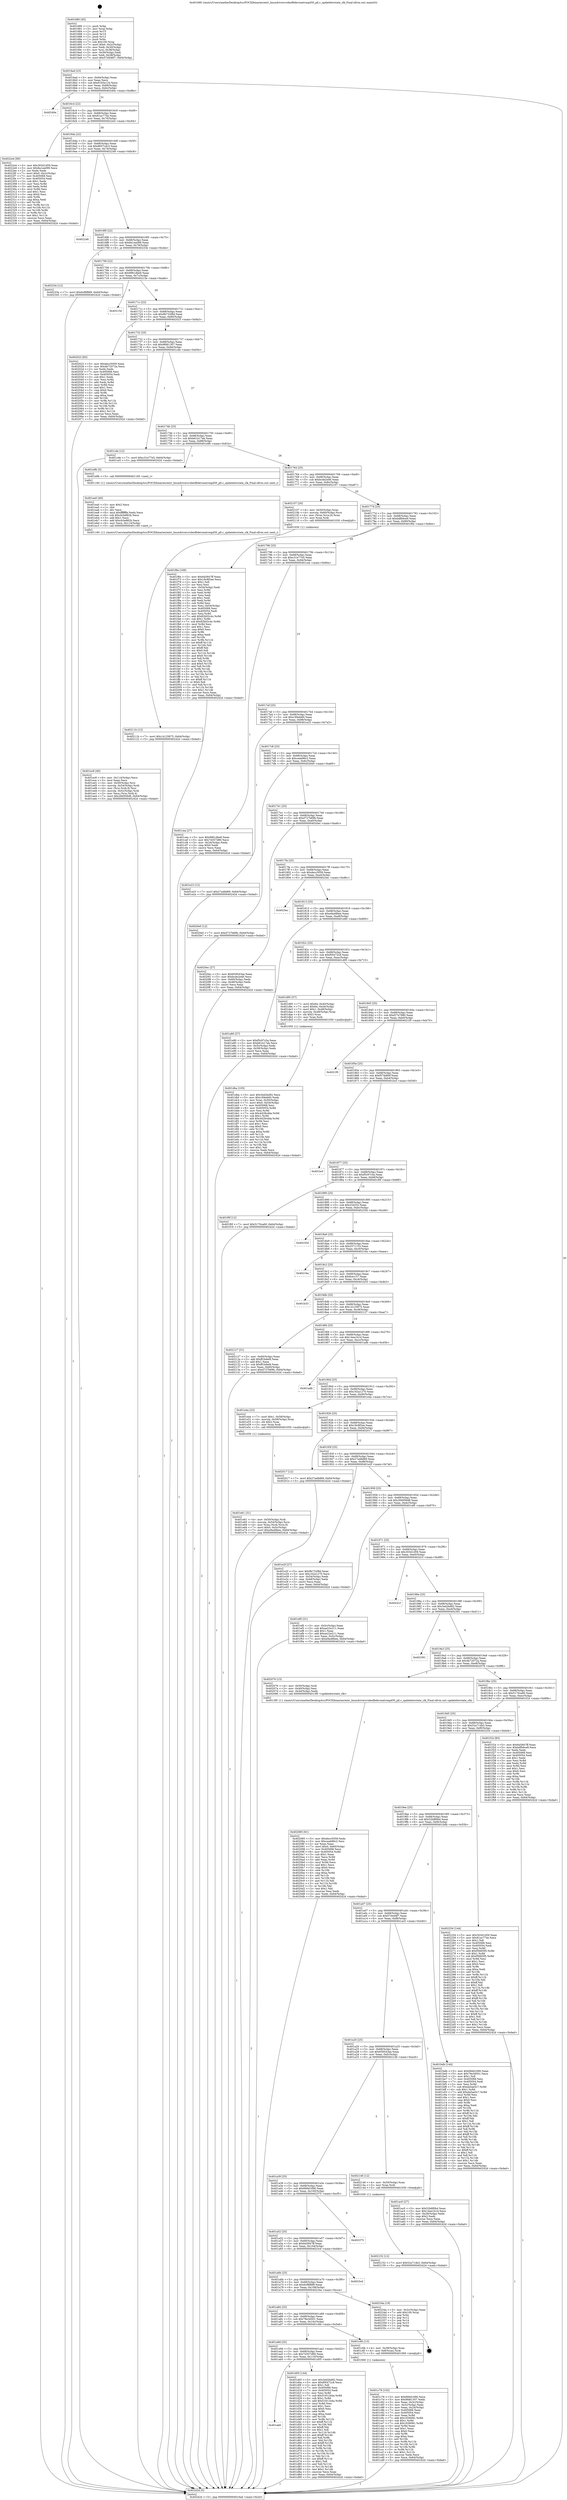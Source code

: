 digraph "0x401680" {
  label = "0x401680 (/mnt/c/Users/mathe/Desktop/tcc/POCII/binaries/extr_linuxdriversvideofbdevmatroxg450_pll.c_updatehwstate_clk_Final-ollvm.out::main(0))"
  labelloc = "t"
  node[shape=record]

  Entry [label="",width=0.3,height=0.3,shape=circle,fillcolor=black,style=filled]
  "0x4016ad" [label="{
     0x4016ad [23]\l
     | [instrs]\l
     &nbsp;&nbsp;0x4016ad \<+3\>: mov -0x64(%rbp),%eax\l
     &nbsp;&nbsp;0x4016b0 \<+2\>: mov %eax,%ecx\l
     &nbsp;&nbsp;0x4016b2 \<+6\>: sub $0x8193a134,%ecx\l
     &nbsp;&nbsp;0x4016b8 \<+3\>: mov %eax,-0x68(%rbp)\l
     &nbsp;&nbsp;0x4016bb \<+3\>: mov %ecx,-0x6c(%rbp)\l
     &nbsp;&nbsp;0x4016be \<+6\>: je 000000000040240e \<main+0xd8e\>\l
  }"]
  "0x40240e" [label="{
     0x40240e\l
  }", style=dashed]
  "0x4016c4" [label="{
     0x4016c4 [22]\l
     | [instrs]\l
     &nbsp;&nbsp;0x4016c4 \<+5\>: jmp 00000000004016c9 \<main+0x49\>\l
     &nbsp;&nbsp;0x4016c9 \<+3\>: mov -0x68(%rbp),%eax\l
     &nbsp;&nbsp;0x4016cc \<+5\>: sub $0x81ac774e,%eax\l
     &nbsp;&nbsp;0x4016d1 \<+3\>: mov %eax,-0x70(%rbp)\l
     &nbsp;&nbsp;0x4016d4 \<+6\>: je 00000000004022e4 \<main+0xc64\>\l
  }"]
  Exit [label="",width=0.3,height=0.3,shape=circle,fillcolor=black,style=filled,peripheries=2]
  "0x4022e4" [label="{
     0x4022e4 [90]\l
     | [instrs]\l
     &nbsp;&nbsp;0x4022e4 \<+5\>: mov $0x303d1d59,%eax\l
     &nbsp;&nbsp;0x4022e9 \<+5\>: mov $0x8a1ea099,%ecx\l
     &nbsp;&nbsp;0x4022ee \<+2\>: xor %edx,%edx\l
     &nbsp;&nbsp;0x4022f0 \<+7\>: movl $0x0,-0x2c(%rbp)\l
     &nbsp;&nbsp;0x4022f7 \<+7\>: mov 0x405068,%esi\l
     &nbsp;&nbsp;0x4022fe \<+7\>: mov 0x405054,%edi\l
     &nbsp;&nbsp;0x402305 \<+3\>: sub $0x1,%edx\l
     &nbsp;&nbsp;0x402308 \<+3\>: mov %esi,%r8d\l
     &nbsp;&nbsp;0x40230b \<+3\>: add %edx,%r8d\l
     &nbsp;&nbsp;0x40230e \<+4\>: imul %r8d,%esi\l
     &nbsp;&nbsp;0x402312 \<+3\>: and $0x1,%esi\l
     &nbsp;&nbsp;0x402315 \<+3\>: cmp $0x0,%esi\l
     &nbsp;&nbsp;0x402318 \<+4\>: sete %r9b\l
     &nbsp;&nbsp;0x40231c \<+3\>: cmp $0xa,%edi\l
     &nbsp;&nbsp;0x40231f \<+4\>: setl %r10b\l
     &nbsp;&nbsp;0x402323 \<+3\>: mov %r9b,%r11b\l
     &nbsp;&nbsp;0x402326 \<+3\>: and %r10b,%r11b\l
     &nbsp;&nbsp;0x402329 \<+3\>: xor %r10b,%r9b\l
     &nbsp;&nbsp;0x40232c \<+3\>: or %r9b,%r11b\l
     &nbsp;&nbsp;0x40232f \<+4\>: test $0x1,%r11b\l
     &nbsp;&nbsp;0x402333 \<+3\>: cmovne %ecx,%eax\l
     &nbsp;&nbsp;0x402336 \<+3\>: mov %eax,-0x64(%rbp)\l
     &nbsp;&nbsp;0x402339 \<+5\>: jmp 000000000040242d \<main+0xdad\>\l
  }"]
  "0x4016da" [label="{
     0x4016da [22]\l
     | [instrs]\l
     &nbsp;&nbsp;0x4016da \<+5\>: jmp 00000000004016df \<main+0x5f\>\l
     &nbsp;&nbsp;0x4016df \<+3\>: mov -0x68(%rbp),%eax\l
     &nbsp;&nbsp;0x4016e2 \<+5\>: sub $0x8657c4c3,%eax\l
     &nbsp;&nbsp;0x4016e7 \<+3\>: mov %eax,-0x74(%rbp)\l
     &nbsp;&nbsp;0x4016ea \<+6\>: je 0000000000402248 \<main+0xbc8\>\l
  }"]
  "0x402152" [label="{
     0x402152 [12]\l
     | [instrs]\l
     &nbsp;&nbsp;0x402152 \<+7\>: movl $0x52a714b3,-0x64(%rbp)\l
     &nbsp;&nbsp;0x402159 \<+5\>: jmp 000000000040242d \<main+0xdad\>\l
  }"]
  "0x402248" [label="{
     0x402248\l
  }", style=dashed]
  "0x4016f0" [label="{
     0x4016f0 [22]\l
     | [instrs]\l
     &nbsp;&nbsp;0x4016f0 \<+5\>: jmp 00000000004016f5 \<main+0x75\>\l
     &nbsp;&nbsp;0x4016f5 \<+3\>: mov -0x68(%rbp),%eax\l
     &nbsp;&nbsp;0x4016f8 \<+5\>: sub $0x8a1ea099,%eax\l
     &nbsp;&nbsp;0x4016fd \<+3\>: mov %eax,-0x78(%rbp)\l
     &nbsp;&nbsp;0x401700 \<+6\>: je 000000000040233e \<main+0xcbe\>\l
  }"]
  "0x40211b" [label="{
     0x40211b [12]\l
     | [instrs]\l
     &nbsp;&nbsp;0x40211b \<+7\>: movl $0x14125875,-0x64(%rbp)\l
     &nbsp;&nbsp;0x402122 \<+5\>: jmp 000000000040242d \<main+0xdad\>\l
  }"]
  "0x40233e" [label="{
     0x40233e [12]\l
     | [instrs]\l
     &nbsp;&nbsp;0x40233e \<+7\>: movl $0x6cf8f889,-0x64(%rbp)\l
     &nbsp;&nbsp;0x402345 \<+5\>: jmp 000000000040242d \<main+0xdad\>\l
  }"]
  "0x401706" [label="{
     0x401706 [22]\l
     | [instrs]\l
     &nbsp;&nbsp;0x401706 \<+5\>: jmp 000000000040170b \<main+0x8b\>\l
     &nbsp;&nbsp;0x40170b \<+3\>: mov -0x68(%rbp),%eax\l
     &nbsp;&nbsp;0x40170e \<+5\>: sub $0x9961dbe9,%eax\l
     &nbsp;&nbsp;0x401713 \<+3\>: mov %eax,-0x7c(%rbp)\l
     &nbsp;&nbsp;0x401716 \<+6\>: je 000000000040215e \<main+0xade\>\l
  }"]
  "0x402085" [label="{
     0x402085 [91]\l
     | [instrs]\l
     &nbsp;&nbsp;0x402085 \<+5\>: mov $0xdecc5059,%edx\l
     &nbsp;&nbsp;0x40208a \<+5\>: mov $0xceab96c2,%esi\l
     &nbsp;&nbsp;0x40208f \<+2\>: xor %eax,%eax\l
     &nbsp;&nbsp;0x402091 \<+7\>: movl $0x0,-0x60(%rbp)\l
     &nbsp;&nbsp;0x402098 \<+7\>: mov 0x405068,%ecx\l
     &nbsp;&nbsp;0x40209f \<+8\>: mov 0x405054,%r8d\l
     &nbsp;&nbsp;0x4020a7 \<+3\>: sub $0x1,%eax\l
     &nbsp;&nbsp;0x4020aa \<+3\>: mov %ecx,%r9d\l
     &nbsp;&nbsp;0x4020ad \<+3\>: add %eax,%r9d\l
     &nbsp;&nbsp;0x4020b0 \<+4\>: imul %r9d,%ecx\l
     &nbsp;&nbsp;0x4020b4 \<+3\>: and $0x1,%ecx\l
     &nbsp;&nbsp;0x4020b7 \<+3\>: cmp $0x0,%ecx\l
     &nbsp;&nbsp;0x4020ba \<+4\>: sete %r10b\l
     &nbsp;&nbsp;0x4020be \<+4\>: cmp $0xa,%r8d\l
     &nbsp;&nbsp;0x4020c2 \<+4\>: setl %r11b\l
     &nbsp;&nbsp;0x4020c6 \<+3\>: mov %r10b,%bl\l
     &nbsp;&nbsp;0x4020c9 \<+3\>: and %r11b,%bl\l
     &nbsp;&nbsp;0x4020cc \<+3\>: xor %r11b,%r10b\l
     &nbsp;&nbsp;0x4020cf \<+3\>: or %r10b,%bl\l
     &nbsp;&nbsp;0x4020d2 \<+3\>: test $0x1,%bl\l
     &nbsp;&nbsp;0x4020d5 \<+3\>: cmovne %esi,%edx\l
     &nbsp;&nbsp;0x4020d8 \<+3\>: mov %edx,-0x64(%rbp)\l
     &nbsp;&nbsp;0x4020db \<+5\>: jmp 000000000040242d \<main+0xdad\>\l
  }"]
  "0x40215e" [label="{
     0x40215e\l
  }", style=dashed]
  "0x40171c" [label="{
     0x40171c [22]\l
     | [instrs]\l
     &nbsp;&nbsp;0x40171c \<+5\>: jmp 0000000000401721 \<main+0xa1\>\l
     &nbsp;&nbsp;0x401721 \<+3\>: mov -0x68(%rbp),%eax\l
     &nbsp;&nbsp;0x401724 \<+5\>: sub $0x9b732f9d,%eax\l
     &nbsp;&nbsp;0x401729 \<+3\>: mov %eax,-0x80(%rbp)\l
     &nbsp;&nbsp;0x40172c \<+6\>: je 0000000000402023 \<main+0x9a3\>\l
  }"]
  "0x401ec8" [label="{
     0x401ec8 [40]\l
     | [instrs]\l
     &nbsp;&nbsp;0x401ec8 \<+6\>: mov -0x114(%rbp),%ecx\l
     &nbsp;&nbsp;0x401ece \<+3\>: imul %eax,%ecx\l
     &nbsp;&nbsp;0x401ed1 \<+4\>: mov -0x50(%rbp),%rsi\l
     &nbsp;&nbsp;0x401ed5 \<+4\>: movslq -0x54(%rbp),%rdi\l
     &nbsp;&nbsp;0x401ed9 \<+4\>: mov (%rsi,%rdi,8),%rsi\l
     &nbsp;&nbsp;0x401edd \<+4\>: movslq -0x5c(%rbp),%rdi\l
     &nbsp;&nbsp;0x401ee1 \<+3\>: mov %ecx,(%rsi,%rdi,4)\l
     &nbsp;&nbsp;0x401ee4 \<+7\>: movl $0x284956d8,-0x64(%rbp)\l
     &nbsp;&nbsp;0x401eeb \<+5\>: jmp 000000000040242d \<main+0xdad\>\l
  }"]
  "0x402023" [label="{
     0x402023 [83]\l
     | [instrs]\l
     &nbsp;&nbsp;0x402023 \<+5\>: mov $0xdecc5059,%eax\l
     &nbsp;&nbsp;0x402028 \<+5\>: mov $0x4b72072a,%ecx\l
     &nbsp;&nbsp;0x40202d \<+2\>: xor %edx,%edx\l
     &nbsp;&nbsp;0x40202f \<+7\>: mov 0x405068,%esi\l
     &nbsp;&nbsp;0x402036 \<+7\>: mov 0x405054,%edi\l
     &nbsp;&nbsp;0x40203d \<+3\>: sub $0x1,%edx\l
     &nbsp;&nbsp;0x402040 \<+3\>: mov %esi,%r8d\l
     &nbsp;&nbsp;0x402043 \<+3\>: add %edx,%r8d\l
     &nbsp;&nbsp;0x402046 \<+4\>: imul %r8d,%esi\l
     &nbsp;&nbsp;0x40204a \<+3\>: and $0x1,%esi\l
     &nbsp;&nbsp;0x40204d \<+3\>: cmp $0x0,%esi\l
     &nbsp;&nbsp;0x402050 \<+4\>: sete %r9b\l
     &nbsp;&nbsp;0x402054 \<+3\>: cmp $0xa,%edi\l
     &nbsp;&nbsp;0x402057 \<+4\>: setl %r10b\l
     &nbsp;&nbsp;0x40205b \<+3\>: mov %r9b,%r11b\l
     &nbsp;&nbsp;0x40205e \<+3\>: and %r10b,%r11b\l
     &nbsp;&nbsp;0x402061 \<+3\>: xor %r10b,%r9b\l
     &nbsp;&nbsp;0x402064 \<+3\>: or %r9b,%r11b\l
     &nbsp;&nbsp;0x402067 \<+4\>: test $0x1,%r11b\l
     &nbsp;&nbsp;0x40206b \<+3\>: cmovne %ecx,%eax\l
     &nbsp;&nbsp;0x40206e \<+3\>: mov %eax,-0x64(%rbp)\l
     &nbsp;&nbsp;0x402071 \<+5\>: jmp 000000000040242d \<main+0xdad\>\l
  }"]
  "0x401732" [label="{
     0x401732 [25]\l
     | [instrs]\l
     &nbsp;&nbsp;0x401732 \<+5\>: jmp 0000000000401737 \<main+0xb7\>\l
     &nbsp;&nbsp;0x401737 \<+3\>: mov -0x68(%rbp),%eax\l
     &nbsp;&nbsp;0x40173a \<+5\>: sub $0x9fd61307,%eax\l
     &nbsp;&nbsp;0x40173f \<+6\>: mov %eax,-0x84(%rbp)\l
     &nbsp;&nbsp;0x401745 \<+6\>: je 0000000000401cde \<main+0x65e\>\l
  }"]
  "0x401ea0" [label="{
     0x401ea0 [40]\l
     | [instrs]\l
     &nbsp;&nbsp;0x401ea0 \<+5\>: mov $0x2,%ecx\l
     &nbsp;&nbsp;0x401ea5 \<+1\>: cltd\l
     &nbsp;&nbsp;0x401ea6 \<+2\>: idiv %ecx\l
     &nbsp;&nbsp;0x401ea8 \<+6\>: imul $0xfffffffe,%edx,%ecx\l
     &nbsp;&nbsp;0x401eae \<+6\>: sub $0xcb3e882b,%ecx\l
     &nbsp;&nbsp;0x401eb4 \<+3\>: add $0x1,%ecx\l
     &nbsp;&nbsp;0x401eb7 \<+6\>: add $0xcb3e882b,%ecx\l
     &nbsp;&nbsp;0x401ebd \<+6\>: mov %ecx,-0x114(%rbp)\l
     &nbsp;&nbsp;0x401ec3 \<+5\>: call 0000000000401160 \<next_i\>\l
     | [calls]\l
     &nbsp;&nbsp;0x401160 \{1\} (/mnt/c/Users/mathe/Desktop/tcc/POCII/binaries/extr_linuxdriversvideofbdevmatroxg450_pll.c_updatehwstate_clk_Final-ollvm.out::next_i)\l
  }"]
  "0x401cde" [label="{
     0x401cde [12]\l
     | [instrs]\l
     &nbsp;&nbsp;0x401cde \<+7\>: movl $0xc31e77e5,-0x64(%rbp)\l
     &nbsp;&nbsp;0x401ce5 \<+5\>: jmp 000000000040242d \<main+0xdad\>\l
  }"]
  "0x40174b" [label="{
     0x40174b [25]\l
     | [instrs]\l
     &nbsp;&nbsp;0x40174b \<+5\>: jmp 0000000000401750 \<main+0xd0\>\l
     &nbsp;&nbsp;0x401750 \<+3\>: mov -0x68(%rbp),%eax\l
     &nbsp;&nbsp;0x401753 \<+5\>: sub $0xb61b17ab,%eax\l
     &nbsp;&nbsp;0x401758 \<+6\>: mov %eax,-0x88(%rbp)\l
     &nbsp;&nbsp;0x40175e \<+6\>: je 0000000000401e9b \<main+0x81b\>\l
  }"]
  "0x401e61" [label="{
     0x401e61 [31]\l
     | [instrs]\l
     &nbsp;&nbsp;0x401e61 \<+4\>: mov -0x50(%rbp),%rdi\l
     &nbsp;&nbsp;0x401e65 \<+4\>: movslq -0x54(%rbp),%rcx\l
     &nbsp;&nbsp;0x401e69 \<+4\>: mov %rax,(%rdi,%rcx,8)\l
     &nbsp;&nbsp;0x401e6d \<+7\>: movl $0x0,-0x5c(%rbp)\l
     &nbsp;&nbsp;0x401e74 \<+7\>: movl $0xe9a48bee,-0x64(%rbp)\l
     &nbsp;&nbsp;0x401e7b \<+5\>: jmp 000000000040242d \<main+0xdad\>\l
  }"]
  "0x401e9b" [label="{
     0x401e9b [5]\l
     | [instrs]\l
     &nbsp;&nbsp;0x401e9b \<+5\>: call 0000000000401160 \<next_i\>\l
     | [calls]\l
     &nbsp;&nbsp;0x401160 \{1\} (/mnt/c/Users/mathe/Desktop/tcc/POCII/binaries/extr_linuxdriversvideofbdevmatroxg450_pll.c_updatehwstate_clk_Final-ollvm.out::next_i)\l
  }"]
  "0x401764" [label="{
     0x401764 [25]\l
     | [instrs]\l
     &nbsp;&nbsp;0x401764 \<+5\>: jmp 0000000000401769 \<main+0xe9\>\l
     &nbsp;&nbsp;0x401769 \<+3\>: mov -0x68(%rbp),%eax\l
     &nbsp;&nbsp;0x40176c \<+5\>: sub $0xbcde2e46,%eax\l
     &nbsp;&nbsp;0x401771 \<+6\>: mov %eax,-0x8c(%rbp)\l
     &nbsp;&nbsp;0x401777 \<+6\>: je 0000000000402107 \<main+0xa87\>\l
  }"]
  "0x401dba" [label="{
     0x401dba [105]\l
     | [instrs]\l
     &nbsp;&nbsp;0x401dba \<+5\>: mov $0x3ed2bd92,%ecx\l
     &nbsp;&nbsp;0x401dbf \<+5\>: mov $0xc3f4eb60,%edx\l
     &nbsp;&nbsp;0x401dc4 \<+4\>: mov %rax,-0x50(%rbp)\l
     &nbsp;&nbsp;0x401dc8 \<+7\>: movl $0x0,-0x54(%rbp)\l
     &nbsp;&nbsp;0x401dcf \<+7\>: mov 0x405068,%esi\l
     &nbsp;&nbsp;0x401dd6 \<+8\>: mov 0x405054,%r8d\l
     &nbsp;&nbsp;0x401dde \<+3\>: mov %esi,%r9d\l
     &nbsp;&nbsp;0x401de1 \<+7\>: sub $0x4428cdda,%r9d\l
     &nbsp;&nbsp;0x401de8 \<+4\>: sub $0x1,%r9d\l
     &nbsp;&nbsp;0x401dec \<+7\>: add $0x4428cdda,%r9d\l
     &nbsp;&nbsp;0x401df3 \<+4\>: imul %r9d,%esi\l
     &nbsp;&nbsp;0x401df7 \<+3\>: and $0x1,%esi\l
     &nbsp;&nbsp;0x401dfa \<+3\>: cmp $0x0,%esi\l
     &nbsp;&nbsp;0x401dfd \<+4\>: sete %r10b\l
     &nbsp;&nbsp;0x401e01 \<+4\>: cmp $0xa,%r8d\l
     &nbsp;&nbsp;0x401e05 \<+4\>: setl %r11b\l
     &nbsp;&nbsp;0x401e09 \<+3\>: mov %r10b,%bl\l
     &nbsp;&nbsp;0x401e0c \<+3\>: and %r11b,%bl\l
     &nbsp;&nbsp;0x401e0f \<+3\>: xor %r11b,%r10b\l
     &nbsp;&nbsp;0x401e12 \<+3\>: or %r10b,%bl\l
     &nbsp;&nbsp;0x401e15 \<+3\>: test $0x1,%bl\l
     &nbsp;&nbsp;0x401e18 \<+3\>: cmovne %edx,%ecx\l
     &nbsp;&nbsp;0x401e1b \<+3\>: mov %ecx,-0x64(%rbp)\l
     &nbsp;&nbsp;0x401e1e \<+5\>: jmp 000000000040242d \<main+0xdad\>\l
  }"]
  "0x402107" [label="{
     0x402107 [20]\l
     | [instrs]\l
     &nbsp;&nbsp;0x402107 \<+4\>: mov -0x50(%rbp),%rax\l
     &nbsp;&nbsp;0x40210b \<+4\>: movslq -0x60(%rbp),%rcx\l
     &nbsp;&nbsp;0x40210f \<+4\>: mov (%rax,%rcx,8),%rax\l
     &nbsp;&nbsp;0x402113 \<+3\>: mov %rax,%rdi\l
     &nbsp;&nbsp;0x402116 \<+5\>: call 0000000000401030 \<free@plt\>\l
     | [calls]\l
     &nbsp;&nbsp;0x401030 \{1\} (unknown)\l
  }"]
  "0x40177d" [label="{
     0x40177d [25]\l
     | [instrs]\l
     &nbsp;&nbsp;0x40177d \<+5\>: jmp 0000000000401782 \<main+0x102\>\l
     &nbsp;&nbsp;0x401782 \<+3\>: mov -0x68(%rbp),%eax\l
     &nbsp;&nbsp;0x401785 \<+5\>: sub $0xbdfb9ce9,%eax\l
     &nbsp;&nbsp;0x40178a \<+6\>: mov %eax,-0x90(%rbp)\l
     &nbsp;&nbsp;0x401790 \<+6\>: je 0000000000401f6e \<main+0x8ee\>\l
  }"]
  "0x401ab6" [label="{
     0x401ab6\l
  }", style=dashed]
  "0x401f6e" [label="{
     0x401f6e [169]\l
     | [instrs]\l
     &nbsp;&nbsp;0x401f6e \<+5\>: mov $0x6a5847ff,%eax\l
     &nbsp;&nbsp;0x401f73 \<+5\>: mov $0x18c8f2ee,%ecx\l
     &nbsp;&nbsp;0x401f78 \<+2\>: mov $0x1,%dl\l
     &nbsp;&nbsp;0x401f7a \<+2\>: xor %esi,%esi\l
     &nbsp;&nbsp;0x401f7c \<+3\>: mov -0x54(%rbp),%edi\l
     &nbsp;&nbsp;0x401f7f \<+3\>: mov %esi,%r8d\l
     &nbsp;&nbsp;0x401f82 \<+3\>: sub %edi,%r8d\l
     &nbsp;&nbsp;0x401f85 \<+2\>: mov %esi,%edi\l
     &nbsp;&nbsp;0x401f87 \<+3\>: sub $0x1,%edi\l
     &nbsp;&nbsp;0x401f8a \<+3\>: add %edi,%r8d\l
     &nbsp;&nbsp;0x401f8d \<+3\>: sub %r8d,%esi\l
     &nbsp;&nbsp;0x401f90 \<+3\>: mov %esi,-0x54(%rbp)\l
     &nbsp;&nbsp;0x401f93 \<+7\>: mov 0x405068,%esi\l
     &nbsp;&nbsp;0x401f9a \<+7\>: mov 0x405054,%edi\l
     &nbsp;&nbsp;0x401fa1 \<+3\>: mov %esi,%r8d\l
     &nbsp;&nbsp;0x401fa4 \<+7\>: add $0x82b02c4c,%r8d\l
     &nbsp;&nbsp;0x401fab \<+4\>: sub $0x1,%r8d\l
     &nbsp;&nbsp;0x401faf \<+7\>: sub $0x82b02c4c,%r8d\l
     &nbsp;&nbsp;0x401fb6 \<+4\>: imul %r8d,%esi\l
     &nbsp;&nbsp;0x401fba \<+3\>: and $0x1,%esi\l
     &nbsp;&nbsp;0x401fbd \<+3\>: cmp $0x0,%esi\l
     &nbsp;&nbsp;0x401fc0 \<+4\>: sete %r9b\l
     &nbsp;&nbsp;0x401fc4 \<+3\>: cmp $0xa,%edi\l
     &nbsp;&nbsp;0x401fc7 \<+4\>: setl %r10b\l
     &nbsp;&nbsp;0x401fcb \<+3\>: mov %r9b,%r11b\l
     &nbsp;&nbsp;0x401fce \<+4\>: xor $0xff,%r11b\l
     &nbsp;&nbsp;0x401fd2 \<+3\>: mov %r10b,%bl\l
     &nbsp;&nbsp;0x401fd5 \<+3\>: xor $0xff,%bl\l
     &nbsp;&nbsp;0x401fd8 \<+3\>: xor $0x0,%dl\l
     &nbsp;&nbsp;0x401fdb \<+3\>: mov %r11b,%r14b\l
     &nbsp;&nbsp;0x401fde \<+4\>: and $0x0,%r14b\l
     &nbsp;&nbsp;0x401fe2 \<+3\>: and %dl,%r9b\l
     &nbsp;&nbsp;0x401fe5 \<+3\>: mov %bl,%r15b\l
     &nbsp;&nbsp;0x401fe8 \<+4\>: and $0x0,%r15b\l
     &nbsp;&nbsp;0x401fec \<+3\>: and %dl,%r10b\l
     &nbsp;&nbsp;0x401fef \<+3\>: or %r9b,%r14b\l
     &nbsp;&nbsp;0x401ff2 \<+3\>: or %r10b,%r15b\l
     &nbsp;&nbsp;0x401ff5 \<+3\>: xor %r15b,%r14b\l
     &nbsp;&nbsp;0x401ff8 \<+3\>: or %bl,%r11b\l
     &nbsp;&nbsp;0x401ffb \<+4\>: xor $0xff,%r11b\l
     &nbsp;&nbsp;0x401fff \<+3\>: or $0x0,%dl\l
     &nbsp;&nbsp;0x402002 \<+3\>: and %dl,%r11b\l
     &nbsp;&nbsp;0x402005 \<+3\>: or %r11b,%r14b\l
     &nbsp;&nbsp;0x402008 \<+4\>: test $0x1,%r14b\l
     &nbsp;&nbsp;0x40200c \<+3\>: cmovne %ecx,%eax\l
     &nbsp;&nbsp;0x40200f \<+3\>: mov %eax,-0x64(%rbp)\l
     &nbsp;&nbsp;0x402012 \<+5\>: jmp 000000000040242d \<main+0xdad\>\l
  }"]
  "0x401796" [label="{
     0x401796 [25]\l
     | [instrs]\l
     &nbsp;&nbsp;0x401796 \<+5\>: jmp 000000000040179b \<main+0x11b\>\l
     &nbsp;&nbsp;0x40179b \<+3\>: mov -0x68(%rbp),%eax\l
     &nbsp;&nbsp;0x40179e \<+5\>: sub $0xc31e77e5,%eax\l
     &nbsp;&nbsp;0x4017a3 \<+6\>: mov %eax,-0x94(%rbp)\l
     &nbsp;&nbsp;0x4017a9 \<+6\>: je 0000000000401cea \<main+0x66a\>\l
  }"]
  "0x401d05" [label="{
     0x401d05 [144]\l
     | [instrs]\l
     &nbsp;&nbsp;0x401d05 \<+5\>: mov $0x3ed2bd92,%eax\l
     &nbsp;&nbsp;0x401d0a \<+5\>: mov $0xf00472c8,%ecx\l
     &nbsp;&nbsp;0x401d0f \<+2\>: mov $0x1,%dl\l
     &nbsp;&nbsp;0x401d11 \<+7\>: mov 0x405068,%esi\l
     &nbsp;&nbsp;0x401d18 \<+7\>: mov 0x405054,%edi\l
     &nbsp;&nbsp;0x401d1f \<+3\>: mov %esi,%r8d\l
     &nbsp;&nbsp;0x401d22 \<+7\>: sub $0x5181244a,%r8d\l
     &nbsp;&nbsp;0x401d29 \<+4\>: sub $0x1,%r8d\l
     &nbsp;&nbsp;0x401d2d \<+7\>: add $0x5181244a,%r8d\l
     &nbsp;&nbsp;0x401d34 \<+4\>: imul %r8d,%esi\l
     &nbsp;&nbsp;0x401d38 \<+3\>: and $0x1,%esi\l
     &nbsp;&nbsp;0x401d3b \<+3\>: cmp $0x0,%esi\l
     &nbsp;&nbsp;0x401d3e \<+4\>: sete %r9b\l
     &nbsp;&nbsp;0x401d42 \<+3\>: cmp $0xa,%edi\l
     &nbsp;&nbsp;0x401d45 \<+4\>: setl %r10b\l
     &nbsp;&nbsp;0x401d49 \<+3\>: mov %r9b,%r11b\l
     &nbsp;&nbsp;0x401d4c \<+4\>: xor $0xff,%r11b\l
     &nbsp;&nbsp;0x401d50 \<+3\>: mov %r10b,%bl\l
     &nbsp;&nbsp;0x401d53 \<+3\>: xor $0xff,%bl\l
     &nbsp;&nbsp;0x401d56 \<+3\>: xor $0x1,%dl\l
     &nbsp;&nbsp;0x401d59 \<+3\>: mov %r11b,%r14b\l
     &nbsp;&nbsp;0x401d5c \<+4\>: and $0xff,%r14b\l
     &nbsp;&nbsp;0x401d60 \<+3\>: and %dl,%r9b\l
     &nbsp;&nbsp;0x401d63 \<+3\>: mov %bl,%r15b\l
     &nbsp;&nbsp;0x401d66 \<+4\>: and $0xff,%r15b\l
     &nbsp;&nbsp;0x401d6a \<+3\>: and %dl,%r10b\l
     &nbsp;&nbsp;0x401d6d \<+3\>: or %r9b,%r14b\l
     &nbsp;&nbsp;0x401d70 \<+3\>: or %r10b,%r15b\l
     &nbsp;&nbsp;0x401d73 \<+3\>: xor %r15b,%r14b\l
     &nbsp;&nbsp;0x401d76 \<+3\>: or %bl,%r11b\l
     &nbsp;&nbsp;0x401d79 \<+4\>: xor $0xff,%r11b\l
     &nbsp;&nbsp;0x401d7d \<+3\>: or $0x1,%dl\l
     &nbsp;&nbsp;0x401d80 \<+3\>: and %dl,%r11b\l
     &nbsp;&nbsp;0x401d83 \<+3\>: or %r11b,%r14b\l
     &nbsp;&nbsp;0x401d86 \<+4\>: test $0x1,%r14b\l
     &nbsp;&nbsp;0x401d8a \<+3\>: cmovne %ecx,%eax\l
     &nbsp;&nbsp;0x401d8d \<+3\>: mov %eax,-0x64(%rbp)\l
     &nbsp;&nbsp;0x401d90 \<+5\>: jmp 000000000040242d \<main+0xdad\>\l
  }"]
  "0x401cea" [label="{
     0x401cea [27]\l
     | [instrs]\l
     &nbsp;&nbsp;0x401cea \<+5\>: mov $0x9961dbe9,%eax\l
     &nbsp;&nbsp;0x401cef \<+5\>: mov $0x7d357d80,%ecx\l
     &nbsp;&nbsp;0x401cf4 \<+3\>: mov -0x24(%rbp),%edx\l
     &nbsp;&nbsp;0x401cf7 \<+3\>: cmp $0x0,%edx\l
     &nbsp;&nbsp;0x401cfa \<+3\>: cmove %ecx,%eax\l
     &nbsp;&nbsp;0x401cfd \<+3\>: mov %eax,-0x64(%rbp)\l
     &nbsp;&nbsp;0x401d00 \<+5\>: jmp 000000000040242d \<main+0xdad\>\l
  }"]
  "0x4017af" [label="{
     0x4017af [25]\l
     | [instrs]\l
     &nbsp;&nbsp;0x4017af \<+5\>: jmp 00000000004017b4 \<main+0x134\>\l
     &nbsp;&nbsp;0x4017b4 \<+3\>: mov -0x68(%rbp),%eax\l
     &nbsp;&nbsp;0x4017b7 \<+5\>: sub $0xc3f4eb60,%eax\l
     &nbsp;&nbsp;0x4017bc \<+6\>: mov %eax,-0x98(%rbp)\l
     &nbsp;&nbsp;0x4017c2 \<+6\>: je 0000000000401e23 \<main+0x7a3\>\l
  }"]
  "0x401c78" [label="{
     0x401c78 [102]\l
     | [instrs]\l
     &nbsp;&nbsp;0x401c78 \<+5\>: mov $0x666d1690,%ecx\l
     &nbsp;&nbsp;0x401c7d \<+5\>: mov $0x9fd61307,%edx\l
     &nbsp;&nbsp;0x401c82 \<+3\>: mov %eax,-0x3c(%rbp)\l
     &nbsp;&nbsp;0x401c85 \<+3\>: mov -0x3c(%rbp),%eax\l
     &nbsp;&nbsp;0x401c88 \<+3\>: mov %eax,-0x24(%rbp)\l
     &nbsp;&nbsp;0x401c8b \<+7\>: mov 0x405068,%eax\l
     &nbsp;&nbsp;0x401c92 \<+7\>: mov 0x405054,%esi\l
     &nbsp;&nbsp;0x401c99 \<+3\>: mov %eax,%r8d\l
     &nbsp;&nbsp;0x401c9c \<+7\>: add $0x1636081,%r8d\l
     &nbsp;&nbsp;0x401ca3 \<+4\>: sub $0x1,%r8d\l
     &nbsp;&nbsp;0x401ca7 \<+7\>: sub $0x1636081,%r8d\l
     &nbsp;&nbsp;0x401cae \<+4\>: imul %r8d,%eax\l
     &nbsp;&nbsp;0x401cb2 \<+3\>: and $0x1,%eax\l
     &nbsp;&nbsp;0x401cb5 \<+3\>: cmp $0x0,%eax\l
     &nbsp;&nbsp;0x401cb8 \<+4\>: sete %r9b\l
     &nbsp;&nbsp;0x401cbc \<+3\>: cmp $0xa,%esi\l
     &nbsp;&nbsp;0x401cbf \<+4\>: setl %r10b\l
     &nbsp;&nbsp;0x401cc3 \<+3\>: mov %r9b,%r11b\l
     &nbsp;&nbsp;0x401cc6 \<+3\>: and %r10b,%r11b\l
     &nbsp;&nbsp;0x401cc9 \<+3\>: xor %r10b,%r9b\l
     &nbsp;&nbsp;0x401ccc \<+3\>: or %r9b,%r11b\l
     &nbsp;&nbsp;0x401ccf \<+4\>: test $0x1,%r11b\l
     &nbsp;&nbsp;0x401cd3 \<+3\>: cmovne %edx,%ecx\l
     &nbsp;&nbsp;0x401cd6 \<+3\>: mov %ecx,-0x64(%rbp)\l
     &nbsp;&nbsp;0x401cd9 \<+5\>: jmp 000000000040242d \<main+0xdad\>\l
  }"]
  "0x401e23" [label="{
     0x401e23 [12]\l
     | [instrs]\l
     &nbsp;&nbsp;0x401e23 \<+7\>: movl $0x27a48d69,-0x64(%rbp)\l
     &nbsp;&nbsp;0x401e2a \<+5\>: jmp 000000000040242d \<main+0xdad\>\l
  }"]
  "0x4017c8" [label="{
     0x4017c8 [25]\l
     | [instrs]\l
     &nbsp;&nbsp;0x4017c8 \<+5\>: jmp 00000000004017cd \<main+0x14d\>\l
     &nbsp;&nbsp;0x4017cd \<+3\>: mov -0x68(%rbp),%eax\l
     &nbsp;&nbsp;0x4017d0 \<+5\>: sub $0xceab96c2,%eax\l
     &nbsp;&nbsp;0x4017d5 \<+6\>: mov %eax,-0x9c(%rbp)\l
     &nbsp;&nbsp;0x4017db \<+6\>: je 00000000004020e0 \<main+0xa60\>\l
  }"]
  "0x401a9d" [label="{
     0x401a9d [25]\l
     | [instrs]\l
     &nbsp;&nbsp;0x401a9d \<+5\>: jmp 0000000000401aa2 \<main+0x422\>\l
     &nbsp;&nbsp;0x401aa2 \<+3\>: mov -0x68(%rbp),%eax\l
     &nbsp;&nbsp;0x401aa5 \<+5\>: sub $0x7d357d80,%eax\l
     &nbsp;&nbsp;0x401aaa \<+6\>: mov %eax,-0x110(%rbp)\l
     &nbsp;&nbsp;0x401ab0 \<+6\>: je 0000000000401d05 \<main+0x685\>\l
  }"]
  "0x4020e0" [label="{
     0x4020e0 [12]\l
     | [instrs]\l
     &nbsp;&nbsp;0x4020e0 \<+7\>: movl $0xd727b69b,-0x64(%rbp)\l
     &nbsp;&nbsp;0x4020e7 \<+5\>: jmp 000000000040242d \<main+0xdad\>\l
  }"]
  "0x4017e1" [label="{
     0x4017e1 [25]\l
     | [instrs]\l
     &nbsp;&nbsp;0x4017e1 \<+5\>: jmp 00000000004017e6 \<main+0x166\>\l
     &nbsp;&nbsp;0x4017e6 \<+3\>: mov -0x68(%rbp),%eax\l
     &nbsp;&nbsp;0x4017e9 \<+5\>: sub $0xd727b69b,%eax\l
     &nbsp;&nbsp;0x4017ee \<+6\>: mov %eax,-0xa0(%rbp)\l
     &nbsp;&nbsp;0x4017f4 \<+6\>: je 00000000004020ec \<main+0xa6c\>\l
  }"]
  "0x401c6b" [label="{
     0x401c6b [13]\l
     | [instrs]\l
     &nbsp;&nbsp;0x401c6b \<+4\>: mov -0x38(%rbp),%rax\l
     &nbsp;&nbsp;0x401c6f \<+4\>: mov 0x8(%rax),%rdi\l
     &nbsp;&nbsp;0x401c73 \<+5\>: call 0000000000401060 \<atoi@plt\>\l
     | [calls]\l
     &nbsp;&nbsp;0x401060 \{1\} (unknown)\l
  }"]
  "0x4020ec" [label="{
     0x4020ec [27]\l
     | [instrs]\l
     &nbsp;&nbsp;0x4020ec \<+5\>: mov $0x659543ae,%eax\l
     &nbsp;&nbsp;0x4020f1 \<+5\>: mov $0xbcde2e46,%ecx\l
     &nbsp;&nbsp;0x4020f6 \<+3\>: mov -0x60(%rbp),%edx\l
     &nbsp;&nbsp;0x4020f9 \<+3\>: cmp -0x48(%rbp),%edx\l
     &nbsp;&nbsp;0x4020fc \<+3\>: cmovl %ecx,%eax\l
     &nbsp;&nbsp;0x4020ff \<+3\>: mov %eax,-0x64(%rbp)\l
     &nbsp;&nbsp;0x402102 \<+5\>: jmp 000000000040242d \<main+0xdad\>\l
  }"]
  "0x4017fa" [label="{
     0x4017fa [25]\l
     | [instrs]\l
     &nbsp;&nbsp;0x4017fa \<+5\>: jmp 00000000004017ff \<main+0x17f\>\l
     &nbsp;&nbsp;0x4017ff \<+3\>: mov -0x68(%rbp),%eax\l
     &nbsp;&nbsp;0x401802 \<+5\>: sub $0xdecc5059,%eax\l
     &nbsp;&nbsp;0x401807 \<+6\>: mov %eax,-0xa4(%rbp)\l
     &nbsp;&nbsp;0x40180d \<+6\>: je 00000000004023ec \<main+0xd6c\>\l
  }"]
  "0x401a84" [label="{
     0x401a84 [25]\l
     | [instrs]\l
     &nbsp;&nbsp;0x401a84 \<+5\>: jmp 0000000000401a89 \<main+0x409\>\l
     &nbsp;&nbsp;0x401a89 \<+3\>: mov -0x68(%rbp),%eax\l
     &nbsp;&nbsp;0x401a8c \<+5\>: sub $0x79e3d501,%eax\l
     &nbsp;&nbsp;0x401a91 \<+6\>: mov %eax,-0x10c(%rbp)\l
     &nbsp;&nbsp;0x401a97 \<+6\>: je 0000000000401c6b \<main+0x5eb\>\l
  }"]
  "0x4023ec" [label="{
     0x4023ec\l
  }", style=dashed]
  "0x401813" [label="{
     0x401813 [25]\l
     | [instrs]\l
     &nbsp;&nbsp;0x401813 \<+5\>: jmp 0000000000401818 \<main+0x198\>\l
     &nbsp;&nbsp;0x401818 \<+3\>: mov -0x68(%rbp),%eax\l
     &nbsp;&nbsp;0x40181b \<+5\>: sub $0xe9a48bee,%eax\l
     &nbsp;&nbsp;0x401820 \<+6\>: mov %eax,-0xa8(%rbp)\l
     &nbsp;&nbsp;0x401826 \<+6\>: je 0000000000401e80 \<main+0x800\>\l
  }"]
  "0x40234a" [label="{
     0x40234a [19]\l
     | [instrs]\l
     &nbsp;&nbsp;0x40234a \<+3\>: mov -0x2c(%rbp),%eax\l
     &nbsp;&nbsp;0x40234d \<+7\>: add $0x100,%rsp\l
     &nbsp;&nbsp;0x402354 \<+1\>: pop %rbx\l
     &nbsp;&nbsp;0x402355 \<+2\>: pop %r12\l
     &nbsp;&nbsp;0x402357 \<+2\>: pop %r14\l
     &nbsp;&nbsp;0x402359 \<+2\>: pop %r15\l
     &nbsp;&nbsp;0x40235b \<+1\>: pop %rbp\l
     &nbsp;&nbsp;0x40235c \<+1\>: ret\l
  }"]
  "0x401e80" [label="{
     0x401e80 [27]\l
     | [instrs]\l
     &nbsp;&nbsp;0x401e80 \<+5\>: mov $0xf5c97c5a,%eax\l
     &nbsp;&nbsp;0x401e85 \<+5\>: mov $0xb61b17ab,%ecx\l
     &nbsp;&nbsp;0x401e8a \<+3\>: mov -0x5c(%rbp),%edx\l
     &nbsp;&nbsp;0x401e8d \<+3\>: cmp -0x58(%rbp),%edx\l
     &nbsp;&nbsp;0x401e90 \<+3\>: cmovl %ecx,%eax\l
     &nbsp;&nbsp;0x401e93 \<+3\>: mov %eax,-0x64(%rbp)\l
     &nbsp;&nbsp;0x401e96 \<+5\>: jmp 000000000040242d \<main+0xdad\>\l
  }"]
  "0x40182c" [label="{
     0x40182c [25]\l
     | [instrs]\l
     &nbsp;&nbsp;0x40182c \<+5\>: jmp 0000000000401831 \<main+0x1b1\>\l
     &nbsp;&nbsp;0x401831 \<+3\>: mov -0x68(%rbp),%eax\l
     &nbsp;&nbsp;0x401834 \<+5\>: sub $0xf00472c8,%eax\l
     &nbsp;&nbsp;0x401839 \<+6\>: mov %eax,-0xac(%rbp)\l
     &nbsp;&nbsp;0x40183f \<+6\>: je 0000000000401d95 \<main+0x715\>\l
  }"]
  "0x401a6b" [label="{
     0x401a6b [25]\l
     | [instrs]\l
     &nbsp;&nbsp;0x401a6b \<+5\>: jmp 0000000000401a70 \<main+0x3f0\>\l
     &nbsp;&nbsp;0x401a70 \<+3\>: mov -0x68(%rbp),%eax\l
     &nbsp;&nbsp;0x401a73 \<+5\>: sub $0x6cf8f889,%eax\l
     &nbsp;&nbsp;0x401a78 \<+6\>: mov %eax,-0x108(%rbp)\l
     &nbsp;&nbsp;0x401a7e \<+6\>: je 000000000040234a \<main+0xcca\>\l
  }"]
  "0x401d95" [label="{
     0x401d95 [37]\l
     | [instrs]\l
     &nbsp;&nbsp;0x401d95 \<+7\>: movl $0x64,-0x40(%rbp)\l
     &nbsp;&nbsp;0x401d9c \<+7\>: movl $0x64,-0x44(%rbp)\l
     &nbsp;&nbsp;0x401da3 \<+7\>: movl $0x1,-0x48(%rbp)\l
     &nbsp;&nbsp;0x401daa \<+4\>: movslq -0x48(%rbp),%rax\l
     &nbsp;&nbsp;0x401dae \<+4\>: shl $0x3,%rax\l
     &nbsp;&nbsp;0x401db2 \<+3\>: mov %rax,%rdi\l
     &nbsp;&nbsp;0x401db5 \<+5\>: call 0000000000401050 \<malloc@plt\>\l
     | [calls]\l
     &nbsp;&nbsp;0x401050 \{1\} (unknown)\l
  }"]
  "0x401845" [label="{
     0x401845 [25]\l
     | [instrs]\l
     &nbsp;&nbsp;0x401845 \<+5\>: jmp 000000000040184a \<main+0x1ca\>\l
     &nbsp;&nbsp;0x40184a \<+3\>: mov -0x68(%rbp),%eax\l
     &nbsp;&nbsp;0x40184d \<+5\>: sub $0xf27e7880,%eax\l
     &nbsp;&nbsp;0x401852 \<+6\>: mov %eax,-0xb0(%rbp)\l
     &nbsp;&nbsp;0x401858 \<+6\>: je 00000000004021f0 \<main+0xb70\>\l
  }"]
  "0x4023cd" [label="{
     0x4023cd\l
  }", style=dashed]
  "0x4021f0" [label="{
     0x4021f0\l
  }", style=dashed]
  "0x40185e" [label="{
     0x40185e [25]\l
     | [instrs]\l
     &nbsp;&nbsp;0x40185e \<+5\>: jmp 0000000000401863 \<main+0x1e3\>\l
     &nbsp;&nbsp;0x401863 \<+3\>: mov -0x68(%rbp),%eax\l
     &nbsp;&nbsp;0x401866 \<+5\>: sub $0xf57dd60f,%eax\l
     &nbsp;&nbsp;0x40186b \<+6\>: mov %eax,-0xb4(%rbp)\l
     &nbsp;&nbsp;0x401871 \<+6\>: je 0000000000401bcf \<main+0x54f\>\l
  }"]
  "0x401a52" [label="{
     0x401a52 [25]\l
     | [instrs]\l
     &nbsp;&nbsp;0x401a52 \<+5\>: jmp 0000000000401a57 \<main+0x3d7\>\l
     &nbsp;&nbsp;0x401a57 \<+3\>: mov -0x68(%rbp),%eax\l
     &nbsp;&nbsp;0x401a5a \<+5\>: sub $0x6a5847ff,%eax\l
     &nbsp;&nbsp;0x401a5f \<+6\>: mov %eax,-0x104(%rbp)\l
     &nbsp;&nbsp;0x401a65 \<+6\>: je 00000000004023cd \<main+0xd4d\>\l
  }"]
  "0x401bcf" [label="{
     0x401bcf\l
  }", style=dashed]
  "0x401877" [label="{
     0x401877 [25]\l
     | [instrs]\l
     &nbsp;&nbsp;0x401877 \<+5\>: jmp 000000000040187c \<main+0x1fc\>\l
     &nbsp;&nbsp;0x40187c \<+3\>: mov -0x68(%rbp),%eax\l
     &nbsp;&nbsp;0x40187f \<+5\>: sub $0xf5c97c5a,%eax\l
     &nbsp;&nbsp;0x401884 \<+6\>: mov %eax,-0xb8(%rbp)\l
     &nbsp;&nbsp;0x40188a \<+6\>: je 0000000000401f0f \<main+0x88f\>\l
  }"]
  "0x402375" [label="{
     0x402375\l
  }", style=dashed]
  "0x401f0f" [label="{
     0x401f0f [12]\l
     | [instrs]\l
     &nbsp;&nbsp;0x401f0f \<+7\>: movl $0x5170ca60,-0x64(%rbp)\l
     &nbsp;&nbsp;0x401f16 \<+5\>: jmp 000000000040242d \<main+0xdad\>\l
  }"]
  "0x401890" [label="{
     0x401890 [25]\l
     | [instrs]\l
     &nbsp;&nbsp;0x401890 \<+5\>: jmp 0000000000401895 \<main+0x215\>\l
     &nbsp;&nbsp;0x401895 \<+3\>: mov -0x68(%rbp),%eax\l
     &nbsp;&nbsp;0x401898 \<+5\>: sub $0x22d252,%eax\l
     &nbsp;&nbsp;0x40189d \<+6\>: mov %eax,-0xbc(%rbp)\l
     &nbsp;&nbsp;0x4018a3 \<+6\>: je 000000000040235d \<main+0xcdd\>\l
  }"]
  "0x401a39" [label="{
     0x401a39 [25]\l
     | [instrs]\l
     &nbsp;&nbsp;0x401a39 \<+5\>: jmp 0000000000401a3e \<main+0x3be\>\l
     &nbsp;&nbsp;0x401a3e \<+3\>: mov -0x68(%rbp),%eax\l
     &nbsp;&nbsp;0x401a41 \<+5\>: sub $0x666d1690,%eax\l
     &nbsp;&nbsp;0x401a46 \<+6\>: mov %eax,-0x100(%rbp)\l
     &nbsp;&nbsp;0x401a4c \<+6\>: je 0000000000402375 \<main+0xcf5\>\l
  }"]
  "0x40235d" [label="{
     0x40235d\l
  }", style=dashed]
  "0x4018a9" [label="{
     0x4018a9 [25]\l
     | [instrs]\l
     &nbsp;&nbsp;0x4018a9 \<+5\>: jmp 00000000004018ae \<main+0x22e\>\l
     &nbsp;&nbsp;0x4018ae \<+3\>: mov -0x68(%rbp),%eax\l
     &nbsp;&nbsp;0x4018b1 \<+5\>: sub $0x2571153,%eax\l
     &nbsp;&nbsp;0x4018b6 \<+6\>: mov %eax,-0xc0(%rbp)\l
     &nbsp;&nbsp;0x4018bc \<+6\>: je 000000000040216a \<main+0xaea\>\l
  }"]
  "0x402146" [label="{
     0x402146 [12]\l
     | [instrs]\l
     &nbsp;&nbsp;0x402146 \<+4\>: mov -0x50(%rbp),%rax\l
     &nbsp;&nbsp;0x40214a \<+3\>: mov %rax,%rdi\l
     &nbsp;&nbsp;0x40214d \<+5\>: call 0000000000401030 \<free@plt\>\l
     | [calls]\l
     &nbsp;&nbsp;0x401030 \{1\} (unknown)\l
  }"]
  "0x40216a" [label="{
     0x40216a\l
  }", style=dashed]
  "0x4018c2" [label="{
     0x4018c2 [25]\l
     | [instrs]\l
     &nbsp;&nbsp;0x4018c2 \<+5\>: jmp 00000000004018c7 \<main+0x247\>\l
     &nbsp;&nbsp;0x4018c7 \<+3\>: mov -0x68(%rbp),%eax\l
     &nbsp;&nbsp;0x4018ca \<+5\>: sub $0xfcec157,%eax\l
     &nbsp;&nbsp;0x4018cf \<+6\>: mov %eax,-0xc4(%rbp)\l
     &nbsp;&nbsp;0x4018d5 \<+6\>: je 0000000000401b33 \<main+0x4b3\>\l
  }"]
  "0x401680" [label="{
     0x401680 [45]\l
     | [instrs]\l
     &nbsp;&nbsp;0x401680 \<+1\>: push %rbp\l
     &nbsp;&nbsp;0x401681 \<+3\>: mov %rsp,%rbp\l
     &nbsp;&nbsp;0x401684 \<+2\>: push %r15\l
     &nbsp;&nbsp;0x401686 \<+2\>: push %r14\l
     &nbsp;&nbsp;0x401688 \<+2\>: push %r12\l
     &nbsp;&nbsp;0x40168a \<+1\>: push %rbx\l
     &nbsp;&nbsp;0x40168b \<+7\>: sub $0x100,%rsp\l
     &nbsp;&nbsp;0x401692 \<+7\>: movl $0x0,-0x2c(%rbp)\l
     &nbsp;&nbsp;0x401699 \<+3\>: mov %edi,-0x30(%rbp)\l
     &nbsp;&nbsp;0x40169c \<+4\>: mov %rsi,-0x38(%rbp)\l
     &nbsp;&nbsp;0x4016a0 \<+3\>: mov -0x30(%rbp),%edi\l
     &nbsp;&nbsp;0x4016a3 \<+3\>: mov %edi,-0x28(%rbp)\l
     &nbsp;&nbsp;0x4016a6 \<+7\>: movl $0x57d446f7,-0x64(%rbp)\l
  }"]
  "0x401b33" [label="{
     0x401b33\l
  }", style=dashed]
  "0x4018db" [label="{
     0x4018db [25]\l
     | [instrs]\l
     &nbsp;&nbsp;0x4018db \<+5\>: jmp 00000000004018e0 \<main+0x260\>\l
     &nbsp;&nbsp;0x4018e0 \<+3\>: mov -0x68(%rbp),%eax\l
     &nbsp;&nbsp;0x4018e3 \<+5\>: sub $0x14125875,%eax\l
     &nbsp;&nbsp;0x4018e8 \<+6\>: mov %eax,-0xc8(%rbp)\l
     &nbsp;&nbsp;0x4018ee \<+6\>: je 0000000000402127 \<main+0xaa7\>\l
  }"]
  "0x40242d" [label="{
     0x40242d [5]\l
     | [instrs]\l
     &nbsp;&nbsp;0x40242d \<+5\>: jmp 00000000004016ad \<main+0x2d\>\l
  }"]
  "0x402127" [label="{
     0x402127 [31]\l
     | [instrs]\l
     &nbsp;&nbsp;0x402127 \<+3\>: mov -0x60(%rbp),%eax\l
     &nbsp;&nbsp;0x40212a \<+5\>: add $0xff1bdefd,%eax\l
     &nbsp;&nbsp;0x40212f \<+3\>: add $0x1,%eax\l
     &nbsp;&nbsp;0x402132 \<+5\>: sub $0xff1bdefd,%eax\l
     &nbsp;&nbsp;0x402137 \<+3\>: mov %eax,-0x60(%rbp)\l
     &nbsp;&nbsp;0x40213a \<+7\>: movl $0xd727b69b,-0x64(%rbp)\l
     &nbsp;&nbsp;0x402141 \<+5\>: jmp 000000000040242d \<main+0xdad\>\l
  }"]
  "0x4018f4" [label="{
     0x4018f4 [25]\l
     | [instrs]\l
     &nbsp;&nbsp;0x4018f4 \<+5\>: jmp 00000000004018f9 \<main+0x279\>\l
     &nbsp;&nbsp;0x4018f9 \<+3\>: mov -0x68(%rbp),%eax\l
     &nbsp;&nbsp;0x4018fc \<+5\>: sub $0x14ee1b1d,%eax\l
     &nbsp;&nbsp;0x401901 \<+6\>: mov %eax,-0xcc(%rbp)\l
     &nbsp;&nbsp;0x401907 \<+6\>: je 0000000000401adb \<main+0x45b\>\l
  }"]
  "0x401a20" [label="{
     0x401a20 [25]\l
     | [instrs]\l
     &nbsp;&nbsp;0x401a20 \<+5\>: jmp 0000000000401a25 \<main+0x3a5\>\l
     &nbsp;&nbsp;0x401a25 \<+3\>: mov -0x68(%rbp),%eax\l
     &nbsp;&nbsp;0x401a28 \<+5\>: sub $0x659543ae,%eax\l
     &nbsp;&nbsp;0x401a2d \<+6\>: mov %eax,-0xfc(%rbp)\l
     &nbsp;&nbsp;0x401a33 \<+6\>: je 0000000000402146 \<main+0xac6\>\l
  }"]
  "0x401adb" [label="{
     0x401adb\l
  }", style=dashed]
  "0x40190d" [label="{
     0x40190d [25]\l
     | [instrs]\l
     &nbsp;&nbsp;0x40190d \<+5\>: jmp 0000000000401912 \<main+0x292\>\l
     &nbsp;&nbsp;0x401912 \<+3\>: mov -0x68(%rbp),%eax\l
     &nbsp;&nbsp;0x401915 \<+5\>: sub $0x162a1270,%eax\l
     &nbsp;&nbsp;0x40191a \<+6\>: mov %eax,-0xd0(%rbp)\l
     &nbsp;&nbsp;0x401920 \<+6\>: je 0000000000401e4a \<main+0x7ca\>\l
  }"]
  "0x401ac0" [label="{
     0x401ac0 [27]\l
     | [instrs]\l
     &nbsp;&nbsp;0x401ac0 \<+5\>: mov $0x52b8f0b4,%eax\l
     &nbsp;&nbsp;0x401ac5 \<+5\>: mov $0x14ee1b1d,%ecx\l
     &nbsp;&nbsp;0x401aca \<+3\>: mov -0x28(%rbp),%edx\l
     &nbsp;&nbsp;0x401acd \<+3\>: cmp $0x2,%edx\l
     &nbsp;&nbsp;0x401ad0 \<+3\>: cmovne %ecx,%eax\l
     &nbsp;&nbsp;0x401ad3 \<+3\>: mov %eax,-0x64(%rbp)\l
     &nbsp;&nbsp;0x401ad6 \<+5\>: jmp 000000000040242d \<main+0xdad\>\l
  }"]
  "0x401e4a" [label="{
     0x401e4a [23]\l
     | [instrs]\l
     &nbsp;&nbsp;0x401e4a \<+7\>: movl $0x1,-0x58(%rbp)\l
     &nbsp;&nbsp;0x401e51 \<+4\>: movslq -0x58(%rbp),%rax\l
     &nbsp;&nbsp;0x401e55 \<+4\>: shl $0x2,%rax\l
     &nbsp;&nbsp;0x401e59 \<+3\>: mov %rax,%rdi\l
     &nbsp;&nbsp;0x401e5c \<+5\>: call 0000000000401050 \<malloc@plt\>\l
     | [calls]\l
     &nbsp;&nbsp;0x401050 \{1\} (unknown)\l
  }"]
  "0x401926" [label="{
     0x401926 [25]\l
     | [instrs]\l
     &nbsp;&nbsp;0x401926 \<+5\>: jmp 000000000040192b \<main+0x2ab\>\l
     &nbsp;&nbsp;0x40192b \<+3\>: mov -0x68(%rbp),%eax\l
     &nbsp;&nbsp;0x40192e \<+5\>: sub $0x18c8f2ee,%eax\l
     &nbsp;&nbsp;0x401933 \<+6\>: mov %eax,-0xd4(%rbp)\l
     &nbsp;&nbsp;0x401939 \<+6\>: je 0000000000402017 \<main+0x997\>\l
  }"]
  "0x401a07" [label="{
     0x401a07 [25]\l
     | [instrs]\l
     &nbsp;&nbsp;0x401a07 \<+5\>: jmp 0000000000401a0c \<main+0x38c\>\l
     &nbsp;&nbsp;0x401a0c \<+3\>: mov -0x68(%rbp),%eax\l
     &nbsp;&nbsp;0x401a0f \<+5\>: sub $0x57d446f7,%eax\l
     &nbsp;&nbsp;0x401a14 \<+6\>: mov %eax,-0xf8(%rbp)\l
     &nbsp;&nbsp;0x401a1a \<+6\>: je 0000000000401ac0 \<main+0x440\>\l
  }"]
  "0x402017" [label="{
     0x402017 [12]\l
     | [instrs]\l
     &nbsp;&nbsp;0x402017 \<+7\>: movl $0x27a48d69,-0x64(%rbp)\l
     &nbsp;&nbsp;0x40201e \<+5\>: jmp 000000000040242d \<main+0xdad\>\l
  }"]
  "0x40193f" [label="{
     0x40193f [25]\l
     | [instrs]\l
     &nbsp;&nbsp;0x40193f \<+5\>: jmp 0000000000401944 \<main+0x2c4\>\l
     &nbsp;&nbsp;0x401944 \<+3\>: mov -0x68(%rbp),%eax\l
     &nbsp;&nbsp;0x401947 \<+5\>: sub $0x27a48d69,%eax\l
     &nbsp;&nbsp;0x40194c \<+6\>: mov %eax,-0xd8(%rbp)\l
     &nbsp;&nbsp;0x401952 \<+6\>: je 0000000000401e2f \<main+0x7af\>\l
  }"]
  "0x401bdb" [label="{
     0x401bdb [144]\l
     | [instrs]\l
     &nbsp;&nbsp;0x401bdb \<+5\>: mov $0x666d1690,%eax\l
     &nbsp;&nbsp;0x401be0 \<+5\>: mov $0x79e3d501,%ecx\l
     &nbsp;&nbsp;0x401be5 \<+2\>: mov $0x1,%dl\l
     &nbsp;&nbsp;0x401be7 \<+7\>: mov 0x405068,%esi\l
     &nbsp;&nbsp;0x401bee \<+7\>: mov 0x405054,%edi\l
     &nbsp;&nbsp;0x401bf5 \<+3\>: mov %esi,%r8d\l
     &nbsp;&nbsp;0x401bf8 \<+7\>: sub $0xda5ae5c7,%r8d\l
     &nbsp;&nbsp;0x401bff \<+4\>: sub $0x1,%r8d\l
     &nbsp;&nbsp;0x401c03 \<+7\>: add $0xda5ae5c7,%r8d\l
     &nbsp;&nbsp;0x401c0a \<+4\>: imul %r8d,%esi\l
     &nbsp;&nbsp;0x401c0e \<+3\>: and $0x1,%esi\l
     &nbsp;&nbsp;0x401c11 \<+3\>: cmp $0x0,%esi\l
     &nbsp;&nbsp;0x401c14 \<+4\>: sete %r9b\l
     &nbsp;&nbsp;0x401c18 \<+3\>: cmp $0xa,%edi\l
     &nbsp;&nbsp;0x401c1b \<+4\>: setl %r10b\l
     &nbsp;&nbsp;0x401c1f \<+3\>: mov %r9b,%r11b\l
     &nbsp;&nbsp;0x401c22 \<+4\>: xor $0xff,%r11b\l
     &nbsp;&nbsp;0x401c26 \<+3\>: mov %r10b,%bl\l
     &nbsp;&nbsp;0x401c29 \<+3\>: xor $0xff,%bl\l
     &nbsp;&nbsp;0x401c2c \<+3\>: xor $0x1,%dl\l
     &nbsp;&nbsp;0x401c2f \<+3\>: mov %r11b,%r14b\l
     &nbsp;&nbsp;0x401c32 \<+4\>: and $0xff,%r14b\l
     &nbsp;&nbsp;0x401c36 \<+3\>: and %dl,%r9b\l
     &nbsp;&nbsp;0x401c39 \<+3\>: mov %bl,%r15b\l
     &nbsp;&nbsp;0x401c3c \<+4\>: and $0xff,%r15b\l
     &nbsp;&nbsp;0x401c40 \<+3\>: and %dl,%r10b\l
     &nbsp;&nbsp;0x401c43 \<+3\>: or %r9b,%r14b\l
     &nbsp;&nbsp;0x401c46 \<+3\>: or %r10b,%r15b\l
     &nbsp;&nbsp;0x401c49 \<+3\>: xor %r15b,%r14b\l
     &nbsp;&nbsp;0x401c4c \<+3\>: or %bl,%r11b\l
     &nbsp;&nbsp;0x401c4f \<+4\>: xor $0xff,%r11b\l
     &nbsp;&nbsp;0x401c53 \<+3\>: or $0x1,%dl\l
     &nbsp;&nbsp;0x401c56 \<+3\>: and %dl,%r11b\l
     &nbsp;&nbsp;0x401c59 \<+3\>: or %r11b,%r14b\l
     &nbsp;&nbsp;0x401c5c \<+4\>: test $0x1,%r14b\l
     &nbsp;&nbsp;0x401c60 \<+3\>: cmovne %ecx,%eax\l
     &nbsp;&nbsp;0x401c63 \<+3\>: mov %eax,-0x64(%rbp)\l
     &nbsp;&nbsp;0x401c66 \<+5\>: jmp 000000000040242d \<main+0xdad\>\l
  }"]
  "0x401e2f" [label="{
     0x401e2f [27]\l
     | [instrs]\l
     &nbsp;&nbsp;0x401e2f \<+5\>: mov $0x9b732f9d,%eax\l
     &nbsp;&nbsp;0x401e34 \<+5\>: mov $0x162a1270,%ecx\l
     &nbsp;&nbsp;0x401e39 \<+3\>: mov -0x54(%rbp),%edx\l
     &nbsp;&nbsp;0x401e3c \<+3\>: cmp -0x48(%rbp),%edx\l
     &nbsp;&nbsp;0x401e3f \<+3\>: cmovl %ecx,%eax\l
     &nbsp;&nbsp;0x401e42 \<+3\>: mov %eax,-0x64(%rbp)\l
     &nbsp;&nbsp;0x401e45 \<+5\>: jmp 000000000040242d \<main+0xdad\>\l
  }"]
  "0x401958" [label="{
     0x401958 [25]\l
     | [instrs]\l
     &nbsp;&nbsp;0x401958 \<+5\>: jmp 000000000040195d \<main+0x2dd\>\l
     &nbsp;&nbsp;0x40195d \<+3\>: mov -0x68(%rbp),%eax\l
     &nbsp;&nbsp;0x401960 \<+5\>: sub $0x284956d8,%eax\l
     &nbsp;&nbsp;0x401965 \<+6\>: mov %eax,-0xdc(%rbp)\l
     &nbsp;&nbsp;0x40196b \<+6\>: je 0000000000401ef0 \<main+0x870\>\l
  }"]
  "0x4019ee" [label="{
     0x4019ee [25]\l
     | [instrs]\l
     &nbsp;&nbsp;0x4019ee \<+5\>: jmp 00000000004019f3 \<main+0x373\>\l
     &nbsp;&nbsp;0x4019f3 \<+3\>: mov -0x68(%rbp),%eax\l
     &nbsp;&nbsp;0x4019f6 \<+5\>: sub $0x52b8f0b4,%eax\l
     &nbsp;&nbsp;0x4019fb \<+6\>: mov %eax,-0xf4(%rbp)\l
     &nbsp;&nbsp;0x401a01 \<+6\>: je 0000000000401bdb \<main+0x55b\>\l
  }"]
  "0x401ef0" [label="{
     0x401ef0 [31]\l
     | [instrs]\l
     &nbsp;&nbsp;0x401ef0 \<+3\>: mov -0x5c(%rbp),%eax\l
     &nbsp;&nbsp;0x401ef3 \<+5\>: sub $0xae22e211,%eax\l
     &nbsp;&nbsp;0x401ef8 \<+3\>: add $0x1,%eax\l
     &nbsp;&nbsp;0x401efb \<+5\>: add $0xae22e211,%eax\l
     &nbsp;&nbsp;0x401f00 \<+3\>: mov %eax,-0x5c(%rbp)\l
     &nbsp;&nbsp;0x401f03 \<+7\>: movl $0xe9a48bee,-0x64(%rbp)\l
     &nbsp;&nbsp;0x401f0a \<+5\>: jmp 000000000040242d \<main+0xdad\>\l
  }"]
  "0x401971" [label="{
     0x401971 [25]\l
     | [instrs]\l
     &nbsp;&nbsp;0x401971 \<+5\>: jmp 0000000000401976 \<main+0x2f6\>\l
     &nbsp;&nbsp;0x401976 \<+3\>: mov -0x68(%rbp),%eax\l
     &nbsp;&nbsp;0x401979 \<+5\>: sub $0x303d1d59,%eax\l
     &nbsp;&nbsp;0x40197e \<+6\>: mov %eax,-0xe0(%rbp)\l
     &nbsp;&nbsp;0x401984 \<+6\>: je 000000000040241f \<main+0xd9f\>\l
  }"]
  "0x402254" [label="{
     0x402254 [144]\l
     | [instrs]\l
     &nbsp;&nbsp;0x402254 \<+5\>: mov $0x303d1d59,%eax\l
     &nbsp;&nbsp;0x402259 \<+5\>: mov $0x81ac774e,%ecx\l
     &nbsp;&nbsp;0x40225e \<+2\>: mov $0x1,%dl\l
     &nbsp;&nbsp;0x402260 \<+7\>: mov 0x405068,%esi\l
     &nbsp;&nbsp;0x402267 \<+7\>: mov 0x405054,%edi\l
     &nbsp;&nbsp;0x40226e \<+3\>: mov %esi,%r8d\l
     &nbsp;&nbsp;0x402271 \<+7\>: add $0xf5fd05f5,%r8d\l
     &nbsp;&nbsp;0x402278 \<+4\>: sub $0x1,%r8d\l
     &nbsp;&nbsp;0x40227c \<+7\>: sub $0xf5fd05f5,%r8d\l
     &nbsp;&nbsp;0x402283 \<+4\>: imul %r8d,%esi\l
     &nbsp;&nbsp;0x402287 \<+3\>: and $0x1,%esi\l
     &nbsp;&nbsp;0x40228a \<+3\>: cmp $0x0,%esi\l
     &nbsp;&nbsp;0x40228d \<+4\>: sete %r9b\l
     &nbsp;&nbsp;0x402291 \<+3\>: cmp $0xa,%edi\l
     &nbsp;&nbsp;0x402294 \<+4\>: setl %r10b\l
     &nbsp;&nbsp;0x402298 \<+3\>: mov %r9b,%r11b\l
     &nbsp;&nbsp;0x40229b \<+4\>: xor $0xff,%r11b\l
     &nbsp;&nbsp;0x40229f \<+3\>: mov %r10b,%bl\l
     &nbsp;&nbsp;0x4022a2 \<+3\>: xor $0xff,%bl\l
     &nbsp;&nbsp;0x4022a5 \<+3\>: xor $0x1,%dl\l
     &nbsp;&nbsp;0x4022a8 \<+3\>: mov %r11b,%r14b\l
     &nbsp;&nbsp;0x4022ab \<+4\>: and $0xff,%r14b\l
     &nbsp;&nbsp;0x4022af \<+3\>: and %dl,%r9b\l
     &nbsp;&nbsp;0x4022b2 \<+3\>: mov %bl,%r15b\l
     &nbsp;&nbsp;0x4022b5 \<+4\>: and $0xff,%r15b\l
     &nbsp;&nbsp;0x4022b9 \<+3\>: and %dl,%r10b\l
     &nbsp;&nbsp;0x4022bc \<+3\>: or %r9b,%r14b\l
     &nbsp;&nbsp;0x4022bf \<+3\>: or %r10b,%r15b\l
     &nbsp;&nbsp;0x4022c2 \<+3\>: xor %r15b,%r14b\l
     &nbsp;&nbsp;0x4022c5 \<+3\>: or %bl,%r11b\l
     &nbsp;&nbsp;0x4022c8 \<+4\>: xor $0xff,%r11b\l
     &nbsp;&nbsp;0x4022cc \<+3\>: or $0x1,%dl\l
     &nbsp;&nbsp;0x4022cf \<+3\>: and %dl,%r11b\l
     &nbsp;&nbsp;0x4022d2 \<+3\>: or %r11b,%r14b\l
     &nbsp;&nbsp;0x4022d5 \<+4\>: test $0x1,%r14b\l
     &nbsp;&nbsp;0x4022d9 \<+3\>: cmovne %ecx,%eax\l
     &nbsp;&nbsp;0x4022dc \<+3\>: mov %eax,-0x64(%rbp)\l
     &nbsp;&nbsp;0x4022df \<+5\>: jmp 000000000040242d \<main+0xdad\>\l
  }"]
  "0x40241f" [label="{
     0x40241f\l
  }", style=dashed]
  "0x40198a" [label="{
     0x40198a [25]\l
     | [instrs]\l
     &nbsp;&nbsp;0x40198a \<+5\>: jmp 000000000040198f \<main+0x30f\>\l
     &nbsp;&nbsp;0x40198f \<+3\>: mov -0x68(%rbp),%eax\l
     &nbsp;&nbsp;0x401992 \<+5\>: sub $0x3ed2bd92,%eax\l
     &nbsp;&nbsp;0x401997 \<+6\>: mov %eax,-0xe4(%rbp)\l
     &nbsp;&nbsp;0x40199d \<+6\>: je 0000000000402391 \<main+0xd11\>\l
  }"]
  "0x4019d5" [label="{
     0x4019d5 [25]\l
     | [instrs]\l
     &nbsp;&nbsp;0x4019d5 \<+5\>: jmp 00000000004019da \<main+0x35a\>\l
     &nbsp;&nbsp;0x4019da \<+3\>: mov -0x68(%rbp),%eax\l
     &nbsp;&nbsp;0x4019dd \<+5\>: sub $0x52a714b3,%eax\l
     &nbsp;&nbsp;0x4019e2 \<+6\>: mov %eax,-0xf0(%rbp)\l
     &nbsp;&nbsp;0x4019e8 \<+6\>: je 0000000000402254 \<main+0xbd4\>\l
  }"]
  "0x402391" [label="{
     0x402391\l
  }", style=dashed]
  "0x4019a3" [label="{
     0x4019a3 [25]\l
     | [instrs]\l
     &nbsp;&nbsp;0x4019a3 \<+5\>: jmp 00000000004019a8 \<main+0x328\>\l
     &nbsp;&nbsp;0x4019a8 \<+3\>: mov -0x68(%rbp),%eax\l
     &nbsp;&nbsp;0x4019ab \<+5\>: sub $0x4b72072a,%eax\l
     &nbsp;&nbsp;0x4019b0 \<+6\>: mov %eax,-0xe8(%rbp)\l
     &nbsp;&nbsp;0x4019b6 \<+6\>: je 0000000000402076 \<main+0x9f6\>\l
  }"]
  "0x401f1b" [label="{
     0x401f1b [83]\l
     | [instrs]\l
     &nbsp;&nbsp;0x401f1b \<+5\>: mov $0x6a5847ff,%eax\l
     &nbsp;&nbsp;0x401f20 \<+5\>: mov $0xbdfb9ce9,%ecx\l
     &nbsp;&nbsp;0x401f25 \<+2\>: xor %edx,%edx\l
     &nbsp;&nbsp;0x401f27 \<+7\>: mov 0x405068,%esi\l
     &nbsp;&nbsp;0x401f2e \<+7\>: mov 0x405054,%edi\l
     &nbsp;&nbsp;0x401f35 \<+3\>: sub $0x1,%edx\l
     &nbsp;&nbsp;0x401f38 \<+3\>: mov %esi,%r8d\l
     &nbsp;&nbsp;0x401f3b \<+3\>: add %edx,%r8d\l
     &nbsp;&nbsp;0x401f3e \<+4\>: imul %r8d,%esi\l
     &nbsp;&nbsp;0x401f42 \<+3\>: and $0x1,%esi\l
     &nbsp;&nbsp;0x401f45 \<+3\>: cmp $0x0,%esi\l
     &nbsp;&nbsp;0x401f48 \<+4\>: sete %r9b\l
     &nbsp;&nbsp;0x401f4c \<+3\>: cmp $0xa,%edi\l
     &nbsp;&nbsp;0x401f4f \<+4\>: setl %r10b\l
     &nbsp;&nbsp;0x401f53 \<+3\>: mov %r9b,%r11b\l
     &nbsp;&nbsp;0x401f56 \<+3\>: and %r10b,%r11b\l
     &nbsp;&nbsp;0x401f59 \<+3\>: xor %r10b,%r9b\l
     &nbsp;&nbsp;0x401f5c \<+3\>: or %r9b,%r11b\l
     &nbsp;&nbsp;0x401f5f \<+4\>: test $0x1,%r11b\l
     &nbsp;&nbsp;0x401f63 \<+3\>: cmovne %ecx,%eax\l
     &nbsp;&nbsp;0x401f66 \<+3\>: mov %eax,-0x64(%rbp)\l
     &nbsp;&nbsp;0x401f69 \<+5\>: jmp 000000000040242d \<main+0xdad\>\l
  }"]
  "0x402076" [label="{
     0x402076 [15]\l
     | [instrs]\l
     &nbsp;&nbsp;0x402076 \<+4\>: mov -0x50(%rbp),%rdi\l
     &nbsp;&nbsp;0x40207a \<+3\>: mov -0x40(%rbp),%esi\l
     &nbsp;&nbsp;0x40207d \<+3\>: mov -0x44(%rbp),%edx\l
     &nbsp;&nbsp;0x402080 \<+5\>: call 00000000004013f0 \<updatehwstate_clk\>\l
     | [calls]\l
     &nbsp;&nbsp;0x4013f0 \{1\} (/mnt/c/Users/mathe/Desktop/tcc/POCII/binaries/extr_linuxdriversvideofbdevmatroxg450_pll.c_updatehwstate_clk_Final-ollvm.out::updatehwstate_clk)\l
  }"]
  "0x4019bc" [label="{
     0x4019bc [25]\l
     | [instrs]\l
     &nbsp;&nbsp;0x4019bc \<+5\>: jmp 00000000004019c1 \<main+0x341\>\l
     &nbsp;&nbsp;0x4019c1 \<+3\>: mov -0x68(%rbp),%eax\l
     &nbsp;&nbsp;0x4019c4 \<+5\>: sub $0x5170ca60,%eax\l
     &nbsp;&nbsp;0x4019c9 \<+6\>: mov %eax,-0xec(%rbp)\l
     &nbsp;&nbsp;0x4019cf \<+6\>: je 0000000000401f1b \<main+0x89b\>\l
  }"]
  Entry -> "0x401680" [label=" 1"]
  "0x4016ad" -> "0x40240e" [label=" 0"]
  "0x4016ad" -> "0x4016c4" [label=" 31"]
  "0x40234a" -> Exit [label=" 1"]
  "0x4016c4" -> "0x4022e4" [label=" 1"]
  "0x4016c4" -> "0x4016da" [label=" 30"]
  "0x40233e" -> "0x40242d" [label=" 1"]
  "0x4016da" -> "0x402248" [label=" 0"]
  "0x4016da" -> "0x4016f0" [label=" 30"]
  "0x4022e4" -> "0x40242d" [label=" 1"]
  "0x4016f0" -> "0x40233e" [label=" 1"]
  "0x4016f0" -> "0x401706" [label=" 29"]
  "0x402254" -> "0x40242d" [label=" 1"]
  "0x401706" -> "0x40215e" [label=" 0"]
  "0x401706" -> "0x40171c" [label=" 29"]
  "0x402152" -> "0x40242d" [label=" 1"]
  "0x40171c" -> "0x402023" [label=" 1"]
  "0x40171c" -> "0x401732" [label=" 28"]
  "0x402146" -> "0x402152" [label=" 1"]
  "0x401732" -> "0x401cde" [label=" 1"]
  "0x401732" -> "0x40174b" [label=" 27"]
  "0x402127" -> "0x40242d" [label=" 1"]
  "0x40174b" -> "0x401e9b" [label=" 1"]
  "0x40174b" -> "0x401764" [label=" 26"]
  "0x40211b" -> "0x40242d" [label=" 1"]
  "0x401764" -> "0x402107" [label=" 1"]
  "0x401764" -> "0x40177d" [label=" 25"]
  "0x402107" -> "0x40211b" [label=" 1"]
  "0x40177d" -> "0x401f6e" [label=" 1"]
  "0x40177d" -> "0x401796" [label=" 24"]
  "0x4020ec" -> "0x40242d" [label=" 2"]
  "0x401796" -> "0x401cea" [label=" 1"]
  "0x401796" -> "0x4017af" [label=" 23"]
  "0x4020e0" -> "0x40242d" [label=" 1"]
  "0x4017af" -> "0x401e23" [label=" 1"]
  "0x4017af" -> "0x4017c8" [label=" 22"]
  "0x402076" -> "0x402085" [label=" 1"]
  "0x4017c8" -> "0x4020e0" [label=" 1"]
  "0x4017c8" -> "0x4017e1" [label=" 21"]
  "0x402023" -> "0x40242d" [label=" 1"]
  "0x4017e1" -> "0x4020ec" [label=" 2"]
  "0x4017e1" -> "0x4017fa" [label=" 19"]
  "0x402017" -> "0x40242d" [label=" 1"]
  "0x4017fa" -> "0x4023ec" [label=" 0"]
  "0x4017fa" -> "0x401813" [label=" 19"]
  "0x401f1b" -> "0x40242d" [label=" 1"]
  "0x401813" -> "0x401e80" [label=" 2"]
  "0x401813" -> "0x40182c" [label=" 17"]
  "0x401f0f" -> "0x40242d" [label=" 1"]
  "0x40182c" -> "0x401d95" [label=" 1"]
  "0x40182c" -> "0x401845" [label=" 16"]
  "0x401ec8" -> "0x40242d" [label=" 1"]
  "0x401845" -> "0x4021f0" [label=" 0"]
  "0x401845" -> "0x40185e" [label=" 16"]
  "0x401ea0" -> "0x401ec8" [label=" 1"]
  "0x40185e" -> "0x401bcf" [label=" 0"]
  "0x40185e" -> "0x401877" [label=" 16"]
  "0x401e80" -> "0x40242d" [label=" 2"]
  "0x401877" -> "0x401f0f" [label=" 1"]
  "0x401877" -> "0x401890" [label=" 15"]
  "0x401e61" -> "0x40242d" [label=" 1"]
  "0x401890" -> "0x40235d" [label=" 0"]
  "0x401890" -> "0x4018a9" [label=" 15"]
  "0x401e2f" -> "0x40242d" [label=" 2"]
  "0x4018a9" -> "0x40216a" [label=" 0"]
  "0x4018a9" -> "0x4018c2" [label=" 15"]
  "0x401e23" -> "0x40242d" [label=" 1"]
  "0x4018c2" -> "0x401b33" [label=" 0"]
  "0x4018c2" -> "0x4018db" [label=" 15"]
  "0x401d95" -> "0x401dba" [label=" 1"]
  "0x4018db" -> "0x402127" [label=" 1"]
  "0x4018db" -> "0x4018f4" [label=" 14"]
  "0x401d05" -> "0x40242d" [label=" 1"]
  "0x4018f4" -> "0x401adb" [label=" 0"]
  "0x4018f4" -> "0x40190d" [label=" 14"]
  "0x401a9d" -> "0x401ab6" [label=" 0"]
  "0x40190d" -> "0x401e4a" [label=" 1"]
  "0x40190d" -> "0x401926" [label=" 13"]
  "0x401a9d" -> "0x401d05" [label=" 1"]
  "0x401926" -> "0x402017" [label=" 1"]
  "0x401926" -> "0x40193f" [label=" 12"]
  "0x401cea" -> "0x40242d" [label=" 1"]
  "0x40193f" -> "0x401e2f" [label=" 2"]
  "0x40193f" -> "0x401958" [label=" 10"]
  "0x401cde" -> "0x40242d" [label=" 1"]
  "0x401958" -> "0x401ef0" [label=" 1"]
  "0x401958" -> "0x401971" [label=" 9"]
  "0x401c6b" -> "0x401c78" [label=" 1"]
  "0x401971" -> "0x40241f" [label=" 0"]
  "0x401971" -> "0x40198a" [label=" 9"]
  "0x401a84" -> "0x401a9d" [label=" 1"]
  "0x40198a" -> "0x402391" [label=" 0"]
  "0x40198a" -> "0x4019a3" [label=" 9"]
  "0x401f6e" -> "0x40242d" [label=" 1"]
  "0x4019a3" -> "0x402076" [label=" 1"]
  "0x4019a3" -> "0x4019bc" [label=" 8"]
  "0x401a6b" -> "0x401a84" [label=" 2"]
  "0x4019bc" -> "0x401f1b" [label=" 1"]
  "0x4019bc" -> "0x4019d5" [label=" 7"]
  "0x401a84" -> "0x401c6b" [label=" 1"]
  "0x4019d5" -> "0x402254" [label=" 1"]
  "0x4019d5" -> "0x4019ee" [label=" 6"]
  "0x401c78" -> "0x40242d" [label=" 1"]
  "0x4019ee" -> "0x401bdb" [label=" 1"]
  "0x4019ee" -> "0x401a07" [label=" 5"]
  "0x402085" -> "0x40242d" [label=" 1"]
  "0x401a07" -> "0x401ac0" [label=" 1"]
  "0x401a07" -> "0x401a20" [label=" 4"]
  "0x401ac0" -> "0x40242d" [label=" 1"]
  "0x401680" -> "0x4016ad" [label=" 1"]
  "0x40242d" -> "0x4016ad" [label=" 30"]
  "0x401bdb" -> "0x40242d" [label=" 1"]
  "0x401dba" -> "0x40242d" [label=" 1"]
  "0x401a20" -> "0x402146" [label=" 1"]
  "0x401a20" -> "0x401a39" [label=" 3"]
  "0x401e4a" -> "0x401e61" [label=" 1"]
  "0x401a39" -> "0x402375" [label=" 0"]
  "0x401a39" -> "0x401a52" [label=" 3"]
  "0x401e9b" -> "0x401ea0" [label=" 1"]
  "0x401a52" -> "0x4023cd" [label=" 0"]
  "0x401a52" -> "0x401a6b" [label=" 3"]
  "0x401ef0" -> "0x40242d" [label=" 1"]
  "0x401a6b" -> "0x40234a" [label=" 1"]
}
